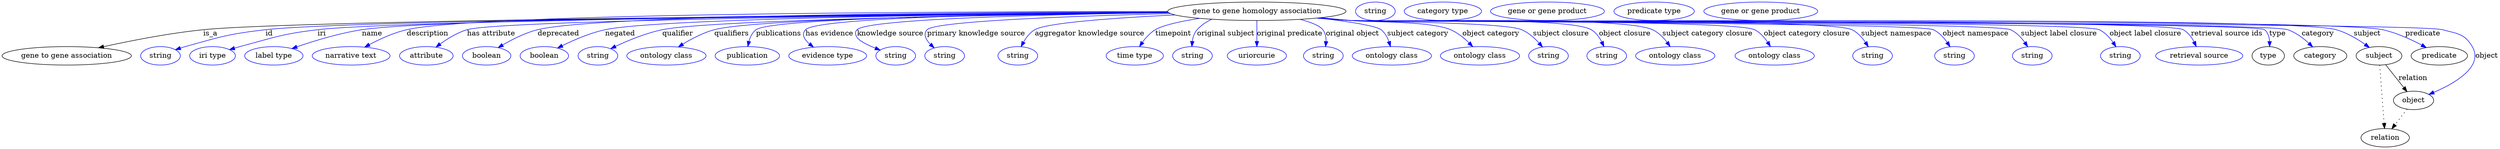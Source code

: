 digraph {
	graph [bb="0,0,4842.4,283"];
	node [label="\N"];
	"gene to gene homology association"	[height=0.5,
		label="gene to gene homology association",
		pos="2433.4,265",
		width=4.8024];
	"gene to gene association"	[height=0.5,
		pos="125.44,178",
		width=3.4844];
	"gene to gene homology association" -> "gene to gene association"	[label=is_a,
		lp="404.44,221.5",
		pos="e,187.12,193.71 2261.8,262.73 1803.5,259.09 573.62,247.71 390.44,229 324.37,222.25 250.15,207.63 197.1,195.93"];
	id	[color=blue,
		height=0.5,
		label=string,
		pos="307.44,178",
		width=1.0652];
	"gene to gene homology association" -> id	[color=blue,
		label=id,
		lp="517.44,221.5",
		pos="e,336.43,189.95 2261.6,262.75 1822.4,259.3 681.29,248.56 510.44,229 440.46,220.99 423.22,215.13 355.44,196 352.33,195.12 349.14,\
194.15 345.94,193.13",
		style=solid];
	iri	[color=blue,
		height=0.5,
		label="iri type",
		pos="408.44,178",
		width=1.2277];
	"gene to gene homology association" -> iri	[color=blue,
		label=iri,
		lp="619.44,221.5",
		pos="e,441.38,190.09 2261.8,262.63 1839.4,258.99 772.11,248.03 611.44,229 543.65,220.97 527.34,213.78 461.44,196 458.07,195.09 454.6,\
194.1 451.12,193.07",
		style=solid];
	name	[color=blue,
		height=0.5,
		label="label type",
		pos="527.44,178",
		width=1.5707];
	"gene to gene homology association" -> name	[color=blue,
		label=name,
		lp="717.44,221.5",
		pos="e,562.31,192.23 2261.2,263.13 1852.9,260.68 848.73,252.35 697.44,229 653.85,222.27 605.78,207.4 571.9,195.62",
		style=solid];
	description	[color=blue,
		height=0.5,
		label="narrative text",
		pos="677.44,178",
		width=2.0943];
	"gene to gene homology association" -> description	[color=blue,
		label=description,
		lp="823.94,221.5",
		pos="e,703.32,194.99 2260.4,264.41 1866.1,264.75 923.99,262.05 783.44,229 758.36,223.1 732.16,210.81 712.08,199.89",
		style=solid];
	"has attribute"	[color=blue,
		height=0.5,
		label=attribute,
		pos="822.44,178",
		width=1.4443];
	"gene to gene homology association" -> "has attribute"	[color=blue,
		label="has attribute",
		lp="947.44,221.5",
		pos="e,840.83,194.96 2261.9,262.57 1875.2,259 964.49,248.56 900.44,229 881.84,223.32 863.41,211.85 849.14,201.33",
		style=solid];
	deprecated	[color=blue,
		height=0.5,
		label=boolean,
		pos="939.44,178",
		width=1.2999];
	"gene to gene homology association" -> deprecated	[color=blue,
		label=deprecated,
		lp="1077.9,221.5",
		pos="e,961.65,193.99 2260.6,263.95 1913.1,263.23 1152.8,258.27 1037.4,229 1013.6,222.95 988.89,210.31 970.27,199.26",
		style=solid];
	negated	[color=blue,
		height=0.5,
		label=boolean,
		pos="1051.4,178",
		width=1.2999];
	"gene to gene homology association" -> negated	[color=blue,
		label=negated,
		lp="1197.4,221.5",
		pos="e,1077,193.25 2261.7,262.82 1940.6,260.09 1272.2,251.73 1168.4,229 1139.6,222.67 1108.9,209.29 1086.2,197.96",
		style=solid];
	qualifier	[color=blue,
		height=0.5,
		label=string,
		pos="1154.4,178",
		width=1.0652];
	"gene to gene homology association" -> qualifier	[color=blue,
		label=qualifier,
		lp="1309.4,221.5",
		pos="e,1179,191.83 2262.6,262.11 1964.7,258.32 1372.8,248.45 1279.4,229 1247.3,222.31 1212.8,207.92 1188.3,196.29",
		style=solid];
	qualifiers	[color=blue,
		height=0.5,
		label="ontology class",
		pos="1287.4,178",
		width=2.1304];
	"gene to gene homology association" -> qualifiers	[color=blue,
		label=qualifiers,
		lp="1413.9,221.5",
		pos="e,1310.6,195.39 2262.1,262.58 1985.4,259.65 1462.9,251.22 1380.4,229 1358.7,223.15 1336.5,211.43 1319.2,200.81",
		style=solid];
	publications	[color=blue,
		height=0.5,
		label=publication,
		pos="1444.4,178",
		width=1.7332];
	"gene to gene homology association" -> publications	[color=blue,
		label=publications,
		lp="1505.4,221.5",
		pos="e,1445.5,196.26 2261.7,262.83 1991.1,260.28 1492.9,252.42 1461.4,229 1454.1,223.57 1449.9,214.84 1447.5,206.19",
		style=solid];
	"has evidence"	[color=blue,
		height=0.5,
		label="evidence type",
		pos="1600.4,178",
		width=2.0943];
	"gene to gene homology association" -> "has evidence"	[color=blue,
		label="has evidence",
		lp="1603.9,221.5",
		pos="e,1572.9,194.93 2261.4,263.17 2013.2,261.11 1581.4,253.94 1557.4,229 1549,220.25 1555,210.18 1564.8,201.37",
		style=solid];
	"knowledge source"	[color=blue,
		height=0.5,
		label=string,
		pos="1732.4,178",
		width=1.0652];
	"gene to gene homology association" -> "knowledge source"	[color=blue,
		label="knowledge source",
		lp="1721.9,221.5",
		pos="e,1702.3,189.28 2262.3,262.21 2040.1,259.02 1678,250.54 1657.4,229 1652.8,224.18 1653.9,219.62 1657.4,214 1661.8,207.12 1677,199.47 \
1692.6,193.08",
		style=solid];
	"primary knowledge source"	[color=blue,
		height=0.5,
		label=string,
		pos="1827.4,178",
		width=1.0652];
	"gene to gene homology association" -> "primary knowledge source"	[color=blue,
		label="primary knowledge source",
		lp="1888.4,221.5",
		pos="e,1807.1,193.48 2265.9,260.49 2081.7,255.8 1809.6,246.02 1793.4,229 1785.4,220.46 1790.9,209.82 1799.6,200.55",
		style=solid];
	"aggregator knowledge source"	[color=blue,
		height=0.5,
		label=string,
		pos="1969.4,178",
		width=1.0652];
	"gene to gene homology association" -> "aggregator knowledge source"	[color=blue,
		label="aggregator knowledge source",
		lp="2108.9,221.5",
		pos="e,1975.9,195.93 2274.7,257.82 2161.7,252.29 2025.9,242.89 2002.4,229 1993,223.44 1985.8,214.03 1980.5,204.86",
		style=solid];
	timepoint	[color=blue,
		height=0.5,
		label="time type",
		pos="2195.4,178",
		width=1.5346];
	"gene to gene homology association" -> timepoint	[color=blue,
		label=timepoint,
		lp="2271.4,221.5",
		pos="e,2205,196.09 2299.8,253.49 2277.7,248.1 2255.7,240.28 2236.4,229 2226.3,223.07 2217.6,213.64 2210.9,204.56",
		style=solid];
	"original subject"	[color=blue,
		height=0.5,
		label=string,
		pos="2307.4,178",
		width=1.0652];
	"gene to gene homology association" -> "original subject"	[color=blue,
		label="original subject",
		lp="2373.4,221.5",
		pos="e,2306.7,196.26 2346.5,249.39 2335.5,244.41 2325.4,237.8 2317.4,229 2311.8,222.83 2309,214.43 2307.7,206.27",
		style=solid];
	"original predicate"	[color=blue,
		height=0.5,
		label=uriorcurie,
		pos="2433.4,178",
		width=1.5887];
	"gene to gene homology association" -> "original predicate"	[color=blue,
		label="original predicate",
		lp="2496.9,221.5",
		pos="e,2433.4,196.18 2433.4,246.8 2433.4,235.16 2433.4,219.55 2433.4,206.24",
		style=solid];
	"original object"	[color=blue,
		height=0.5,
		label=string,
		pos="2561.4,178",
		width=1.0652];
	"gene to gene homology association" -> "original object"	[color=blue,
		label="original object",
		lp="2618.9,221.5",
		pos="e,2566.2,195.94 2517.5,249.24 2537.7,243.94 2555.2,237.2 2561.4,229 2566.3,222.57 2567.7,214.2 2567.4,206.15",
		style=solid];
	"subject category"	[color=blue,
		height=0.5,
		label="ontology class",
		pos="2694.4,178",
		width=2.1304];
	"gene to gene homology association" -> "subject category"	[color=blue,
		label="subject category",
		lp="2745.9,221.5",
		pos="e,2692,196.47 2553.1,251.95 2608.4,245.41 2664.2,237.03 2674.4,229 2681.6,223.34 2686.2,214.72 2689.2,206.21",
		style=solid];
	"object category"	[color=blue,
		height=0.5,
		label="ontology class",
		pos="2865.4,178",
		width=2.1304];
	"gene to gene homology association" -> "object category"	[color=blue,
		label="object category",
		lp="2887.9,221.5",
		pos="e,2851.7,196.01 2557.3,252.42 2576.7,250.61 2596.6,248.75 2615.4,247 2658.5,242.99 2769.7,246.29 2809.4,229 2822.6,223.25 2834.9,\
213.15 2844.5,203.53",
		style=solid];
	"subject closure"	[color=blue,
		height=0.5,
		label=string,
		pos="2998.4,178",
		width=1.0652];
	"gene to gene homology association" -> "subject closure"	[color=blue,
		label="subject closure",
		lp="3022.9,221.5",
		pos="e,2987.1,195.2 2554.3,252.05 2574.7,250.22 2595.7,248.46 2615.4,247 2652.3,244.28 2913.6,243.89 2947.4,229 2960.3,223.32 2971.8,\
212.83 2980.6,202.92",
		style=solid];
	"object closure"	[color=blue,
		height=0.5,
		label=string,
		pos="3112.4,178",
		width=1.0652];
	"gene to gene homology association" -> "object closure"	[color=blue,
		label="object closure",
		lp="3146.4,221.5",
		pos="e,3106.7,196.06 2552.8,251.91 2573.7,250.07 2595.2,248.34 2615.4,247 2667.1,243.59 3036.7,255.07 3081.4,229 3090.6,223.66 3097.4,\
214.42 3102.3,205.32",
		style=solid];
	"subject category closure"	[color=blue,
		height=0.5,
		label="ontology class",
		pos="3245.4,178",
		width=2.1304];
	"gene to gene homology association" -> "subject category closure"	[color=blue,
		label="subject category closure",
		lp="3307.9,221.5",
		pos="e,3235.2,196.26 2551.8,251.86 2573,250 2594.9,248.28 2615.4,247 2680.3,242.97 3141.4,256.37 3200.4,229 3211.9,223.68 3221.7,213.91 \
3229.2,204.42",
		style=solid];
	"object category closure"	[color=blue,
		height=0.5,
		label="ontology class",
		pos="3438.4,178",
		width=2.1304];
	"gene to gene homology association" -> "object category closure"	[color=blue,
		label="object category closure",
		lp="3500.9,221.5",
		pos="e,3430.2,196.23 2551.3,251.77 2572.6,249.91 2594.7,248.21 2615.4,247 2658.9,244.47 3360.5,248.56 3399.4,229 3409.9,223.76 3418.4,\
214.27 3424.7,204.96",
		style=solid];
	"subject namespace"	[color=blue,
		height=0.5,
		label=string,
		pos="3628.4,178",
		width=1.0652];
	"gene to gene homology association" -> "subject namespace"	[color=blue,
		label="subject namespace",
		lp="3674.4,221.5",
		pos="e,3620.1,195.77 2550.8,251.74 2572.3,249.86 2594.5,248.17 2615.4,247 2669.4,243.98 3539.9,252.87 3588.4,229 3599.3,223.66 3608.1,\
213.84 3614.7,204.31",
		style=solid];
	"object namespace"	[color=blue,
		height=0.5,
		label=string,
		pos="3787.4,178",
		width=1.0652];
	"gene to gene homology association" -> "object namespace"	[color=blue,
		label="object namespace",
		lp="3828.4,221.5",
		pos="e,3778.8,195.79 2550.3,251.74 2572,249.85 2594.4,248.15 2615.4,247 2646.8,245.29 3718.1,242.67 3746.4,229 3757.4,223.69 3766.5,213.87 \
3773.3,204.34",
		style=solid];
	"subject label closure"	[color=blue,
		height=0.5,
		label=string,
		pos="3938.4,178",
		width=1.0652];
	"gene to gene homology association" -> "subject label closure"	[color=blue,
		label="subject label closure",
		lp="3990.4,221.5",
		pos="e,3929.5,195.81 2550.3,251.7 2572,249.82 2594.4,248.13 2615.4,247 2651,245.09 3864.3,244.26 3896.4,229 3907.6,223.72 3916.8,213.9 \
3923.8,204.36",
		style=solid];
	"object label closure"	[color=blue,
		height=0.5,
		label=string,
		pos="4109.4,178",
		width=1.0652];
	"gene to gene homology association" -> "object label closure"	[color=blue,
		label="object label closure",
		lp="4157.9,221.5",
		pos="e,4100.8,195.81 2550.3,251.67 2572,249.79 2594.4,248.11 2615.4,247 2655.7,244.87 4032.1,246.49 4068.4,229 4079.4,223.71 4088.5,213.9 \
4095.3,204.35",
		style=solid];
	"retrieval source ids"	[color=blue,
		height=0.5,
		label="retrieval source",
		pos="4262.4,178",
		width=2.347];
	"gene to gene homology association" -> "retrieval source ids"	[color=blue,
		label="retrieval source ids",
		lp="4315.9,221.5",
		pos="e,4256.8,196.17 2550.3,251.65 2572,249.78 2594.4,248.1 2615.4,247 2660.3,244.66 4192.3,251.05 4231.4,229 4240.7,223.79 4247.5,214.57 \
4252.4,205.46",
		style=solid];
	type	[height=0.5,
		pos="4396.4,178",
		width=0.86659];
	"gene to gene homology association" -> type	[color=blue,
		label=type,
		lp="4414.4,221.5",
		pos="e,4399.1,195.99 2549.8,251.68 2571.6,249.79 2594.2,248.1 2615.4,247 2640,245.73 4370.9,245.26 4389.4,229 4395.9,223.32 4398.4,214.65 \
4399.1,206.12",
		style=solid];
	category	[height=0.5,
		pos="4497.4,178",
		width=1.4263];
	"gene to gene homology association" -> category	[color=blue,
		label=category,
		lp="4492.9,221.5",
		pos="e,4482.7,195.48 2549.8,251.67 2571.6,249.78 2594.2,248.09 2615.4,247 2665.9,244.4 4386.8,245.87 4434.4,229 4449.7,223.6 4464,212.84 \
4475.2,202.69",
		style=solid];
	subject	[height=0.5,
		pos="4611.4,178",
		width=1.2277];
	"gene to gene homology association" -> subject	[color=blue,
		label=subject,
		lp="4588.4,221.5",
		pos="e,4592.7,194.33 2549.8,251.67 2571.6,249.77 2594.2,248.09 2615.4,247 2721.6,241.55 4426.2,257.94 4528.4,229 4548.6,223.29 4568.8,\
211.3 4584.2,200.5",
		style=solid];
	predicate	[height=0.5,
		pos="4728.4,178",
		width=1.5165];
	"gene to gene homology association" -> predicate	[color=blue,
		label=predicate,
		lp="4696.4,221.5",
		pos="e,4703.3,194.12 2549.8,251.66 2571.6,249.77 2594.2,248.09 2615.4,247 2726.6,241.32 4509.8,253.05 4618.4,229 4645.2,223.08 4673.3,\
210.17 4694.4,198.96",
		style=solid];
	object	[height=0.5,
		pos="4678.4,91",
		width=1.0832];
	"gene to gene homology association" -> object	[color=blue,
		label=object,
		lp="4820.4,178",
		pos="e,4708.3,102.76 2549.8,251.65 2571.6,249.76 2594.2,248.08 2615.4,247 2674.2,244.01 4677.6,244.3 4734.4,229 4763.1,221.29 4777.5,\
221.64 4792.4,196 4815.1,157.11 4759,124.49 4717.7,106.65",
		style=solid];
	association_type	[color=blue,
		height=0.5,
		label=string,
		pos="2662.4,265",
		width=1.0652];
	association_category	[color=blue,
		height=0.5,
		label="category type",
		pos="2793.4,265",
		width=2.0762];
	subject -> object	[label=relation,
		lp="4677.4,134.5",
		pos="e,4665.8,108.05 4624.4,160.61 4634.3,147.95 4648.3,130.24 4659.5,115.98"];
	relation	[height=0.5,
		pos="4623.4,18",
		width=1.2999];
	subject -> relation	[pos="e,4622.1,36.188 4612.7,159.79 4614.8,132.48 4618.9,78.994 4621.4,46.38",
		style=dotted];
	"gene to gene homology association_subject"	[color=blue,
		height=0.5,
		label="gene or gene product",
		pos="2996.4,265",
		width=3.0692];
	"gene to gene homology association_predicate"	[color=blue,
		height=0.5,
		label="predicate type",
		pos="3202.4,265",
		width=2.1665];
	object -> relation	[pos="e,4636.3,35.54 4666,73.889 4659,64.939 4650.3,53.617 4642.5,43.584",
		style=dotted];
	"gene to gene homology association_object"	[color=blue,
		height=0.5,
		label="gene or gene product",
		pos="3408.4,265",
		width=3.0692];
}
